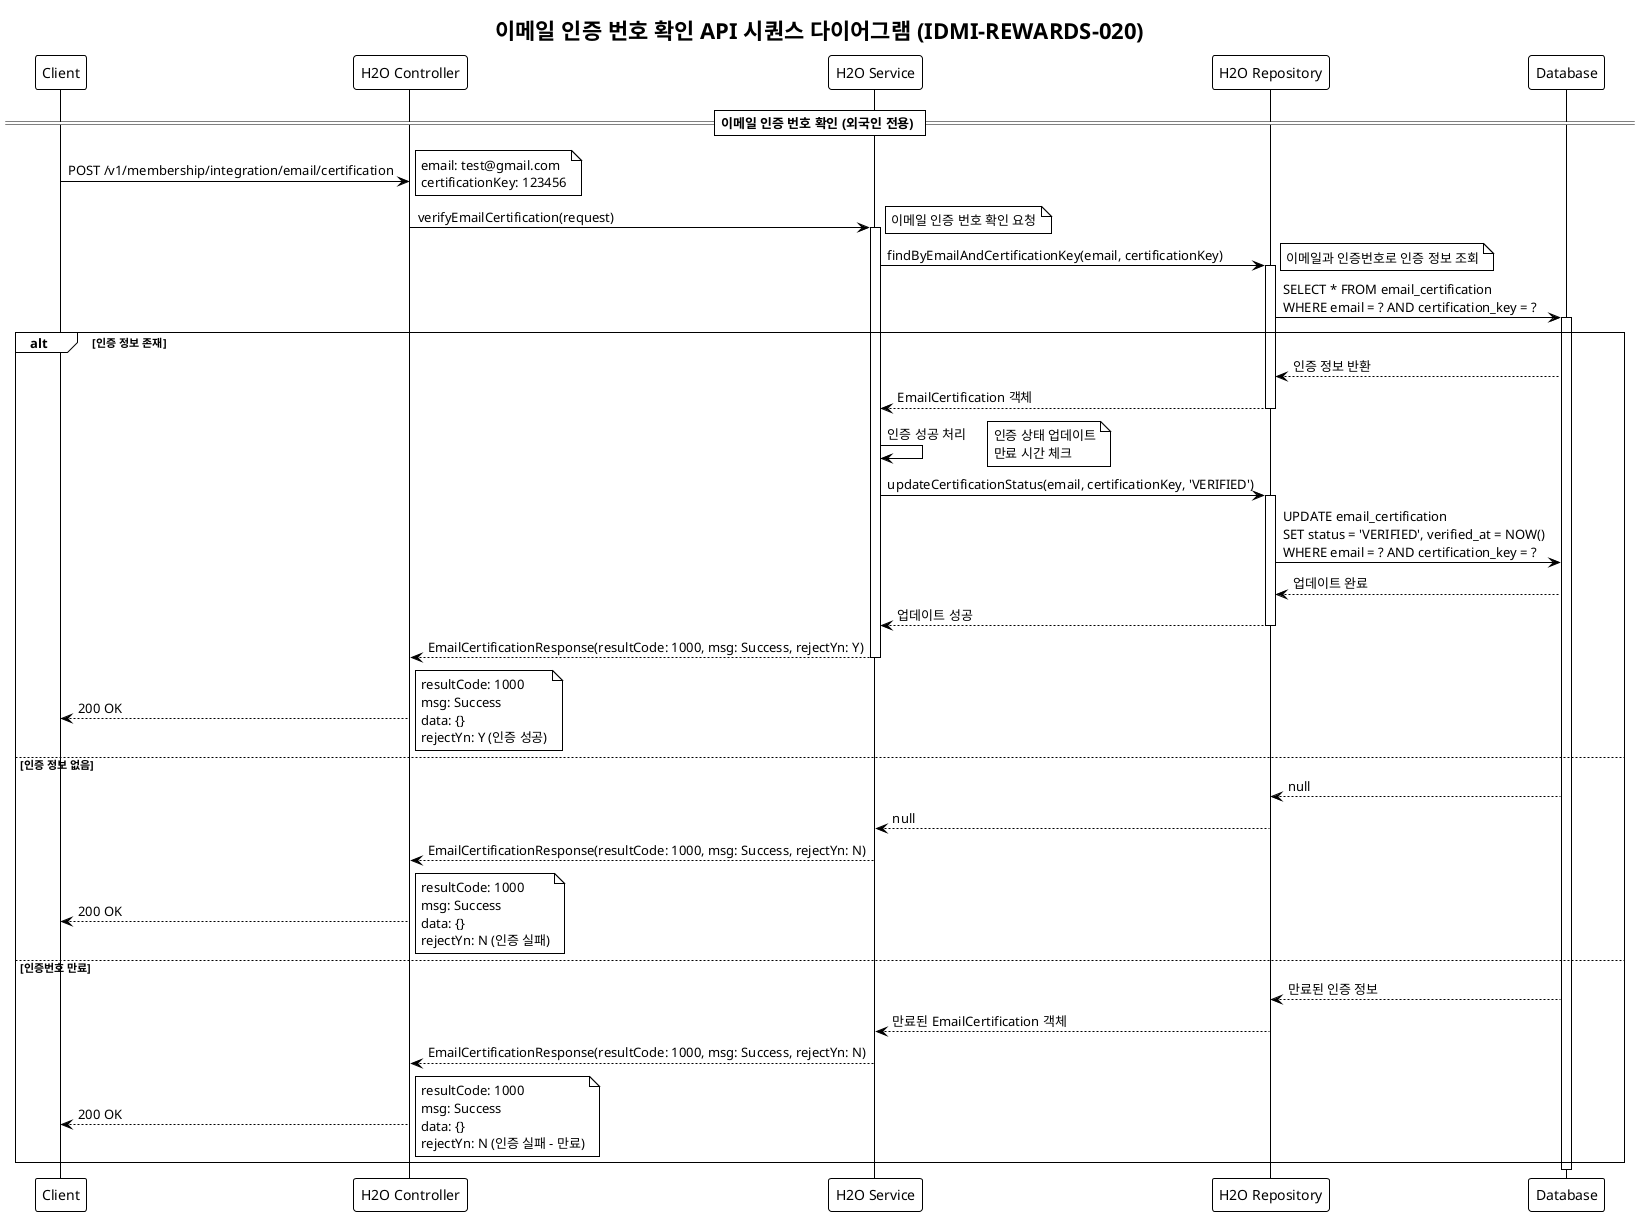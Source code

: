 @startuml 020-email-certification-verify-sequence
!theme plain
title 이메일 인증 번호 확인 API 시퀀스 다이어그램 (IDMI-REWARDS-020)

participant "Client" as Client
participant "H2O Controller" as Controller
participant "H2O Service" as Service
participant "H2O Repository" as Repository
participant "Database" as DB

== 이메일 인증 번호 확인 (외국인 전용) ==

Client -> Controller: POST /v1/membership/integration/email/certification
note right: email: test@gmail.com\ncertificationKey: 123456

Controller -> Service: verifyEmailCertification(request)
activate Service
note right: 이메일 인증 번호 확인 요청

Service -> Repository: findByEmailAndCertificationKey(email, certificationKey)
activate Repository
note right: 이메일과 인증번호로 인증 정보 조회

Repository -> DB: SELECT * FROM email_certification\nWHERE email = ? AND certification_key = ?
activate DB

alt 인증 정보 존재
    DB --> Repository: 인증 정보 반환
    Repository --> Service: EmailCertification 객체
    deactivate Repository
    
    Service -> Service: 인증 성공 처리
    note right: 인증 상태 업데이트\n만료 시간 체크
    
    Service -> Repository: updateCertificationStatus(email, certificationKey, 'VERIFIED')
    activate Repository
    Repository -> DB: UPDATE email_certification\nSET status = 'VERIFIED', verified_at = NOW()\nWHERE email = ? AND certification_key = ?
    DB --> Repository: 업데이트 완료
    Repository --> Service: 업데이트 성공
    deactivate Repository
    
    Service --> Controller: EmailCertificationResponse(resultCode: 1000, msg: Success, rejectYn: Y)
    deactivate Service
    
    Controller --> Client: 200 OK
    note right: resultCode: 1000\nmsg: Success\ndata: {}\nrejectYn: Y (인증 성공)
    
else 인증 정보 없음
    DB --> Repository: null
    Repository --> Service: null
    deactivate Repository
    
    Service --> Controller: EmailCertificationResponse(resultCode: 1000, msg: Success, rejectYn: N)
    deactivate Service
    
    Controller --> Client: 200 OK
    note right: resultCode: 1000\nmsg: Success\ndata: {}\nrejectYn: N (인증 실패)
    
else 인증번호 만료
    DB --> Repository: 만료된 인증 정보
    Repository --> Service: 만료된 EmailCertification 객체
    deactivate Repository
    
    Service --> Controller: EmailCertificationResponse(resultCode: 1000, msg: Success, rejectYn: N)
    deactivate Service
    
    Controller --> Client: 200 OK
    note right: resultCode: 1000\nmsg: Success\ndata: {}\nrejectYn: N (인증 실패 - 만료)
end

deactivate DB

@enduml 